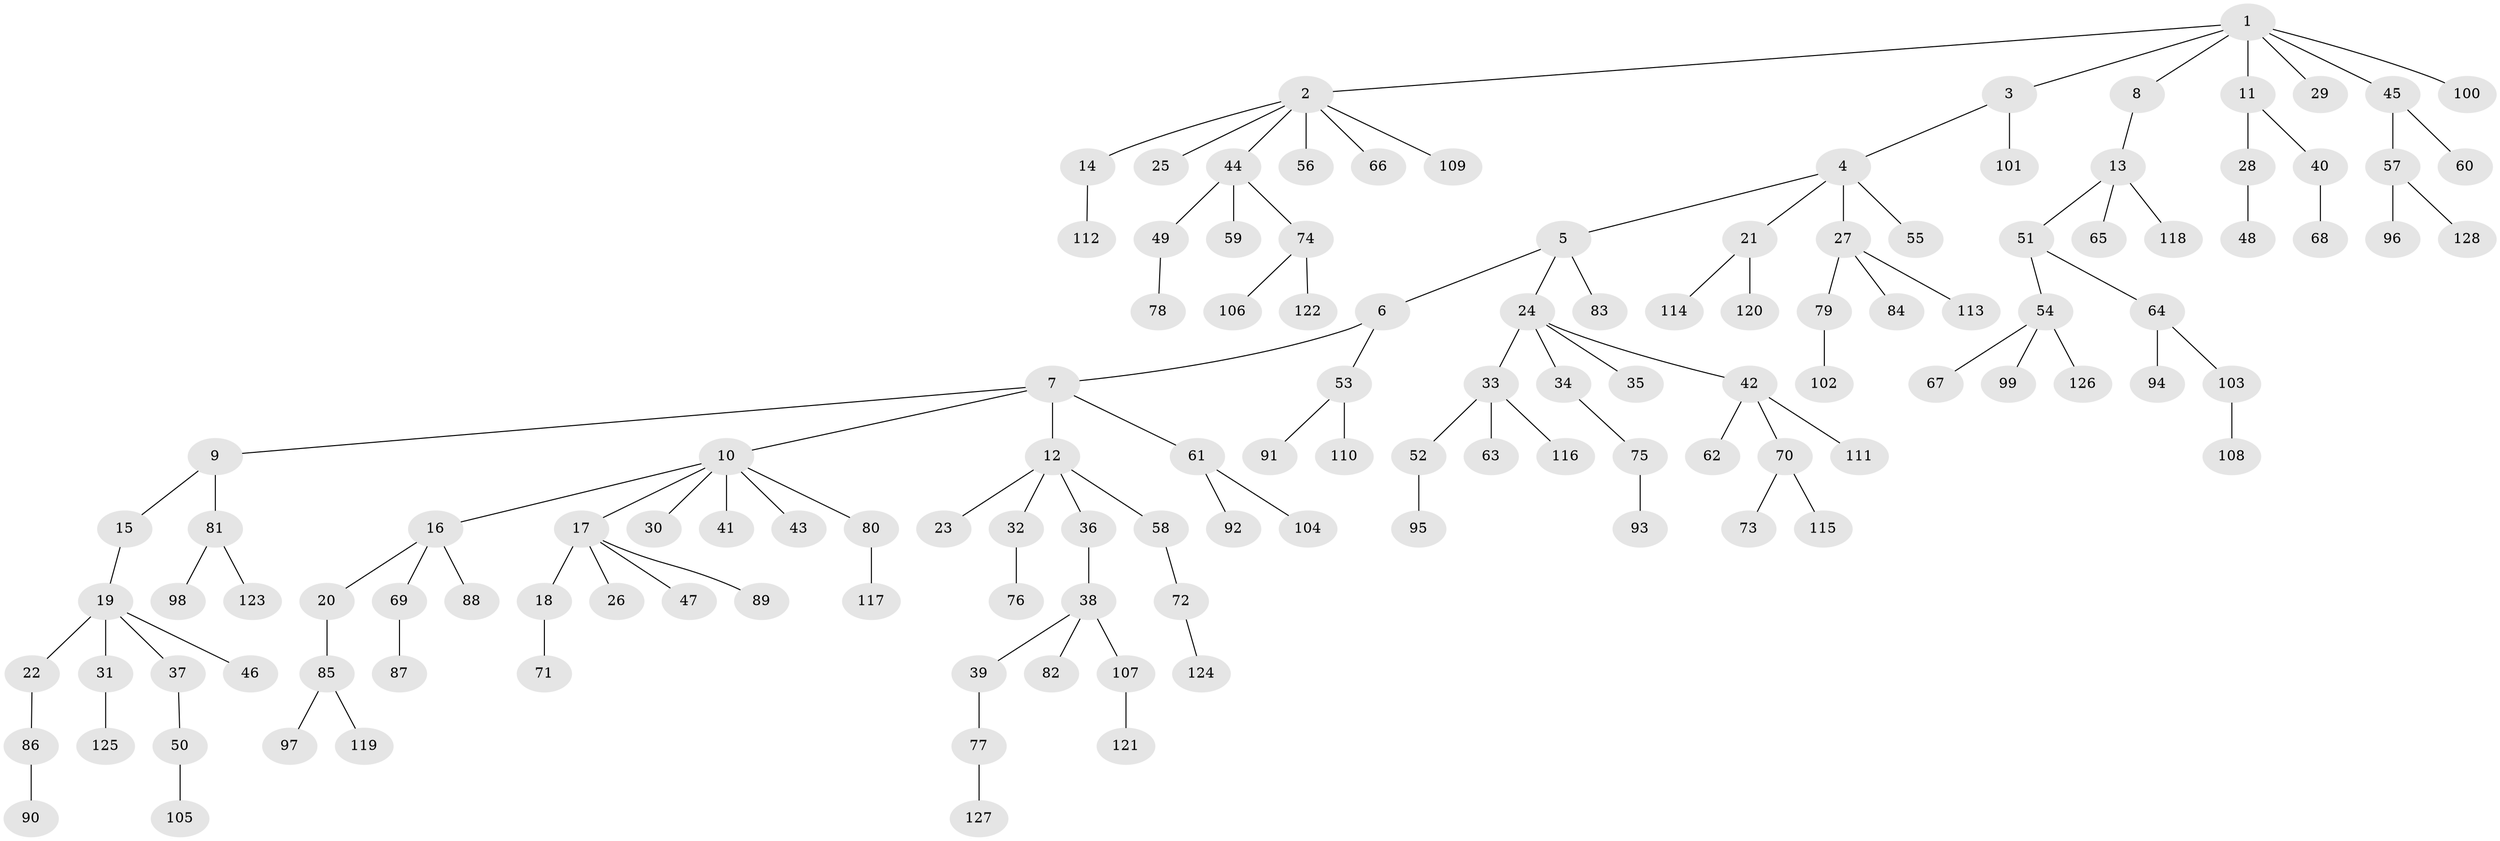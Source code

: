 // coarse degree distribution, {7: 0.015625, 6: 0.046875, 3: 0.125, 12: 0.015625, 1: 0.65625, 5: 0.015625, 2: 0.109375, 4: 0.015625}
// Generated by graph-tools (version 1.1) at 2025/19/03/04/25 18:19:04]
// undirected, 128 vertices, 127 edges
graph export_dot {
graph [start="1"]
  node [color=gray90,style=filled];
  1;
  2;
  3;
  4;
  5;
  6;
  7;
  8;
  9;
  10;
  11;
  12;
  13;
  14;
  15;
  16;
  17;
  18;
  19;
  20;
  21;
  22;
  23;
  24;
  25;
  26;
  27;
  28;
  29;
  30;
  31;
  32;
  33;
  34;
  35;
  36;
  37;
  38;
  39;
  40;
  41;
  42;
  43;
  44;
  45;
  46;
  47;
  48;
  49;
  50;
  51;
  52;
  53;
  54;
  55;
  56;
  57;
  58;
  59;
  60;
  61;
  62;
  63;
  64;
  65;
  66;
  67;
  68;
  69;
  70;
  71;
  72;
  73;
  74;
  75;
  76;
  77;
  78;
  79;
  80;
  81;
  82;
  83;
  84;
  85;
  86;
  87;
  88;
  89;
  90;
  91;
  92;
  93;
  94;
  95;
  96;
  97;
  98;
  99;
  100;
  101;
  102;
  103;
  104;
  105;
  106;
  107;
  108;
  109;
  110;
  111;
  112;
  113;
  114;
  115;
  116;
  117;
  118;
  119;
  120;
  121;
  122;
  123;
  124;
  125;
  126;
  127;
  128;
  1 -- 2;
  1 -- 3;
  1 -- 8;
  1 -- 11;
  1 -- 29;
  1 -- 45;
  1 -- 100;
  2 -- 14;
  2 -- 25;
  2 -- 44;
  2 -- 56;
  2 -- 66;
  2 -- 109;
  3 -- 4;
  3 -- 101;
  4 -- 5;
  4 -- 21;
  4 -- 27;
  4 -- 55;
  5 -- 6;
  5 -- 24;
  5 -- 83;
  6 -- 7;
  6 -- 53;
  7 -- 9;
  7 -- 10;
  7 -- 12;
  7 -- 61;
  8 -- 13;
  9 -- 15;
  9 -- 81;
  10 -- 16;
  10 -- 17;
  10 -- 30;
  10 -- 41;
  10 -- 43;
  10 -- 80;
  11 -- 28;
  11 -- 40;
  12 -- 23;
  12 -- 32;
  12 -- 36;
  12 -- 58;
  13 -- 51;
  13 -- 65;
  13 -- 118;
  14 -- 112;
  15 -- 19;
  16 -- 20;
  16 -- 69;
  16 -- 88;
  17 -- 18;
  17 -- 26;
  17 -- 47;
  17 -- 89;
  18 -- 71;
  19 -- 22;
  19 -- 31;
  19 -- 37;
  19 -- 46;
  20 -- 85;
  21 -- 114;
  21 -- 120;
  22 -- 86;
  24 -- 33;
  24 -- 34;
  24 -- 35;
  24 -- 42;
  27 -- 79;
  27 -- 84;
  27 -- 113;
  28 -- 48;
  31 -- 125;
  32 -- 76;
  33 -- 52;
  33 -- 63;
  33 -- 116;
  34 -- 75;
  36 -- 38;
  37 -- 50;
  38 -- 39;
  38 -- 82;
  38 -- 107;
  39 -- 77;
  40 -- 68;
  42 -- 62;
  42 -- 70;
  42 -- 111;
  44 -- 49;
  44 -- 59;
  44 -- 74;
  45 -- 57;
  45 -- 60;
  49 -- 78;
  50 -- 105;
  51 -- 54;
  51 -- 64;
  52 -- 95;
  53 -- 91;
  53 -- 110;
  54 -- 67;
  54 -- 99;
  54 -- 126;
  57 -- 96;
  57 -- 128;
  58 -- 72;
  61 -- 92;
  61 -- 104;
  64 -- 94;
  64 -- 103;
  69 -- 87;
  70 -- 73;
  70 -- 115;
  72 -- 124;
  74 -- 106;
  74 -- 122;
  75 -- 93;
  77 -- 127;
  79 -- 102;
  80 -- 117;
  81 -- 98;
  81 -- 123;
  85 -- 97;
  85 -- 119;
  86 -- 90;
  103 -- 108;
  107 -- 121;
}
